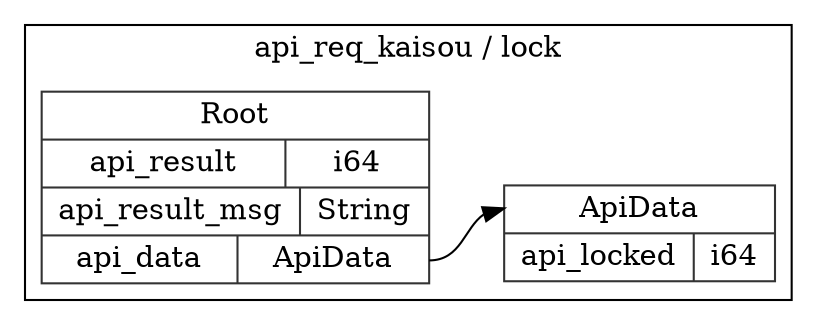 digraph {
  rankdir=LR;
  subgraph cluster_0 {
    label="api_req_kaisou / lock";
    node [style="filled", color=white, style="solid", color=gray20];
    api_req_kaisou__lock__Root [label="<Root> Root  | { api_result | <api_result> i64 } | { api_result_msg | <api_result_msg> String } | { api_data | <api_data> ApiData }", shape=record];
    api_req_kaisou__lock__ApiData;
    api_req_kaisou__lock__Root:api_data:e -> api_req_kaisou__lock__ApiData:ApiData:w;
    api_req_kaisou__lock__ApiData [label="<ApiData> ApiData  | { api_locked | <api_locked> i64 }", shape=record];
  }
}

